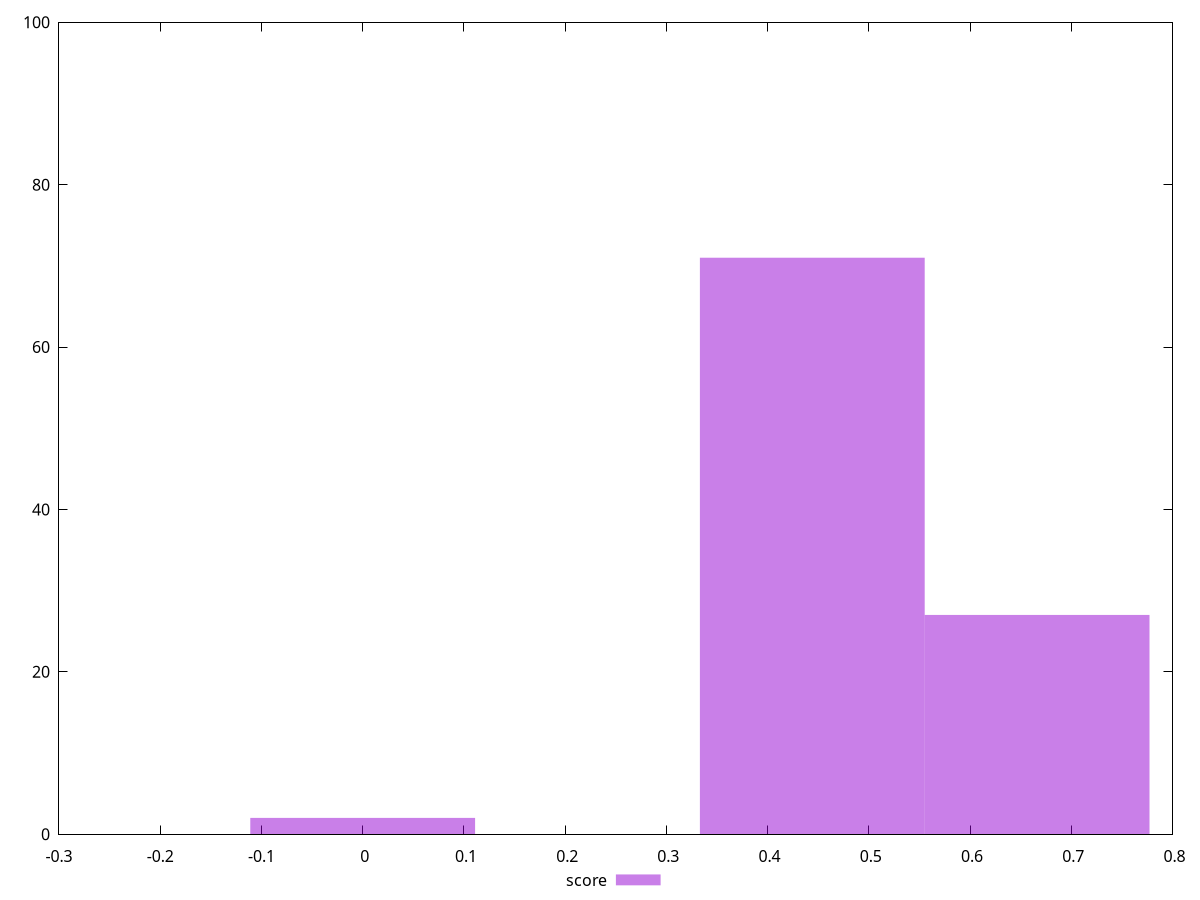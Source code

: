 reset
set terminal svg size 640, 490 enhanced background rgb 'white'
set output "reprap/speed-index/samples/pages/score/histogram.svg"

$score <<EOF
0 2
0.6662439505435593 27
0.44416263369570624 71
EOF

set key outside below
set boxwidth 0.22208131684785312
set yrange [0:100]
set style fill transparent solid 0.5 noborder

plot \
  $score title "score" with boxes, \


reset